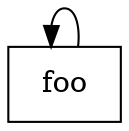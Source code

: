 digraph mygraph {
        label_foo [shape="record",label="<foo>foo"];
    label_foo:foo -> label_foo
}


